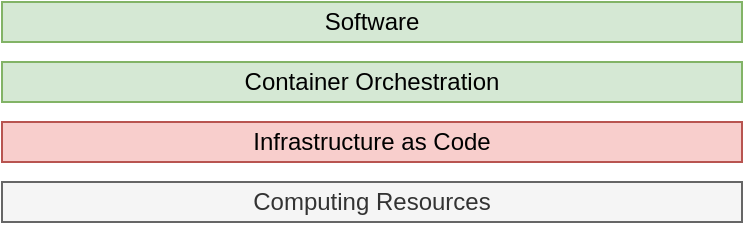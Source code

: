 <mxfile version="20.5.3" type="github">
  <diagram id="Ox-5USU47mw0coAknR-2" name="Page-1">
    <mxGraphModel dx="839" dy="466" grid="1" gridSize="10" guides="1" tooltips="1" connect="1" arrows="1" fold="1" page="1" pageScale="1" pageWidth="850" pageHeight="1100" math="0" shadow="0">
      <root>
        <mxCell id="0" />
        <mxCell id="1" parent="0" />
        <mxCell id="gHRdiQ_8jNhcd9hCINz7-1" value="Infrastructure as Code" style="rounded=0;whiteSpace=wrap;html=1;fillColor=#f8cecc;strokeColor=#b85450;" vertex="1" parent="1">
          <mxGeometry x="240" y="420" width="370" height="20" as="geometry" />
        </mxCell>
        <mxCell id="gHRdiQ_8jNhcd9hCINz7-3" value="Computing Resources" style="rounded=0;whiteSpace=wrap;html=1;fillColor=#f5f5f5;fontColor=#333333;strokeColor=#666666;" vertex="1" parent="1">
          <mxGeometry x="240" y="450" width="370" height="20" as="geometry" />
        </mxCell>
        <mxCell id="gHRdiQ_8jNhcd9hCINz7-4" value="Container Orchestration" style="rounded=0;whiteSpace=wrap;html=1;fillColor=#d5e8d4;strokeColor=#82b366;" vertex="1" parent="1">
          <mxGeometry x="240" y="390" width="370" height="20" as="geometry" />
        </mxCell>
        <mxCell id="gHRdiQ_8jNhcd9hCINz7-5" value="Software" style="rounded=0;whiteSpace=wrap;html=1;fillColor=#d5e8d4;strokeColor=#82b366;" vertex="1" parent="1">
          <mxGeometry x="240" y="360" width="370" height="20" as="geometry" />
        </mxCell>
      </root>
    </mxGraphModel>
  </diagram>
</mxfile>
